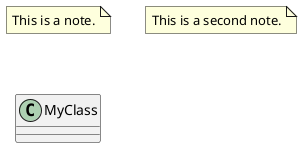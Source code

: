 {
  "sha1": "gj4ahctn8p2f39np06y7mokmambg54l",
  "insertion": {
    "when": "2024-06-01T09:03:07.834Z",
    "user": "plantuml@gmail.com"
  }
}
@startuml
note as Note1
This is a note.
end note

note as Note2
This is a second note.
end note

class MyClass {
}
@enduml
